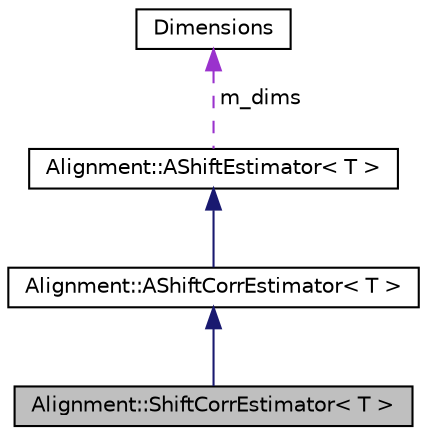 digraph "Alignment::ShiftCorrEstimator&lt; T &gt;"
{
  edge [fontname="Helvetica",fontsize="10",labelfontname="Helvetica",labelfontsize="10"];
  node [fontname="Helvetica",fontsize="10",shape=record];
  Node3 [label="Alignment::ShiftCorrEstimator\< T \>",height=0.2,width=0.4,color="black", fillcolor="grey75", style="filled", fontcolor="black"];
  Node4 -> Node3 [dir="back",color="midnightblue",fontsize="10",style="solid",fontname="Helvetica"];
  Node4 [label="Alignment::AShiftCorrEstimator\< T \>",height=0.2,width=0.4,color="black", fillcolor="white", style="filled",URL="$classAlignment_1_1AShiftCorrEstimator.html"];
  Node5 -> Node4 [dir="back",color="midnightblue",fontsize="10",style="solid",fontname="Helvetica"];
  Node5 [label="Alignment::AShiftEstimator\< T \>",height=0.2,width=0.4,color="black", fillcolor="white", style="filled",URL="$classAlignment_1_1AShiftEstimator.html"];
  Node6 -> Node5 [dir="back",color="darkorchid3",fontsize="10",style="dashed",label=" m_dims" ,fontname="Helvetica"];
  Node6 [label="Dimensions",height=0.2,width=0.4,color="black", fillcolor="white", style="filled",URL="$classDimensions.html"];
}
